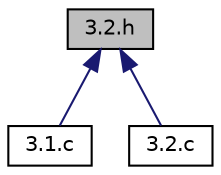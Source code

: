 digraph "3.2.h"
{
  edge [fontname="Helvetica",fontsize="10",labelfontname="Helvetica",labelfontsize="10"];
  node [fontname="Helvetica",fontsize="10",shape=record];
  Node1 [label="3.2.h",height=0.2,width=0.4,color="black", fillcolor="grey75", style="filled", fontcolor="black"];
  Node1 -> Node2 [dir="back",color="midnightblue",fontsize="10",style="solid",fontname="Helvetica"];
  Node2 [label="3.1.c",height=0.2,width=0.4,color="black", fillcolor="white", style="filled",URL="$3_81_8c.html",tooltip="Este archivo es un ejemplo (d. breve) "];
  Node1 -> Node3 [dir="back",color="midnightblue",fontsize="10",style="solid",fontname="Helvetica"];
  Node3 [label="3.2.c",height=0.2,width=0.4,color="black", fillcolor="white", style="filled",URL="$3_82_8c.html",tooltip="Este archivo es otro ejemplo (d. breve) "];
}
